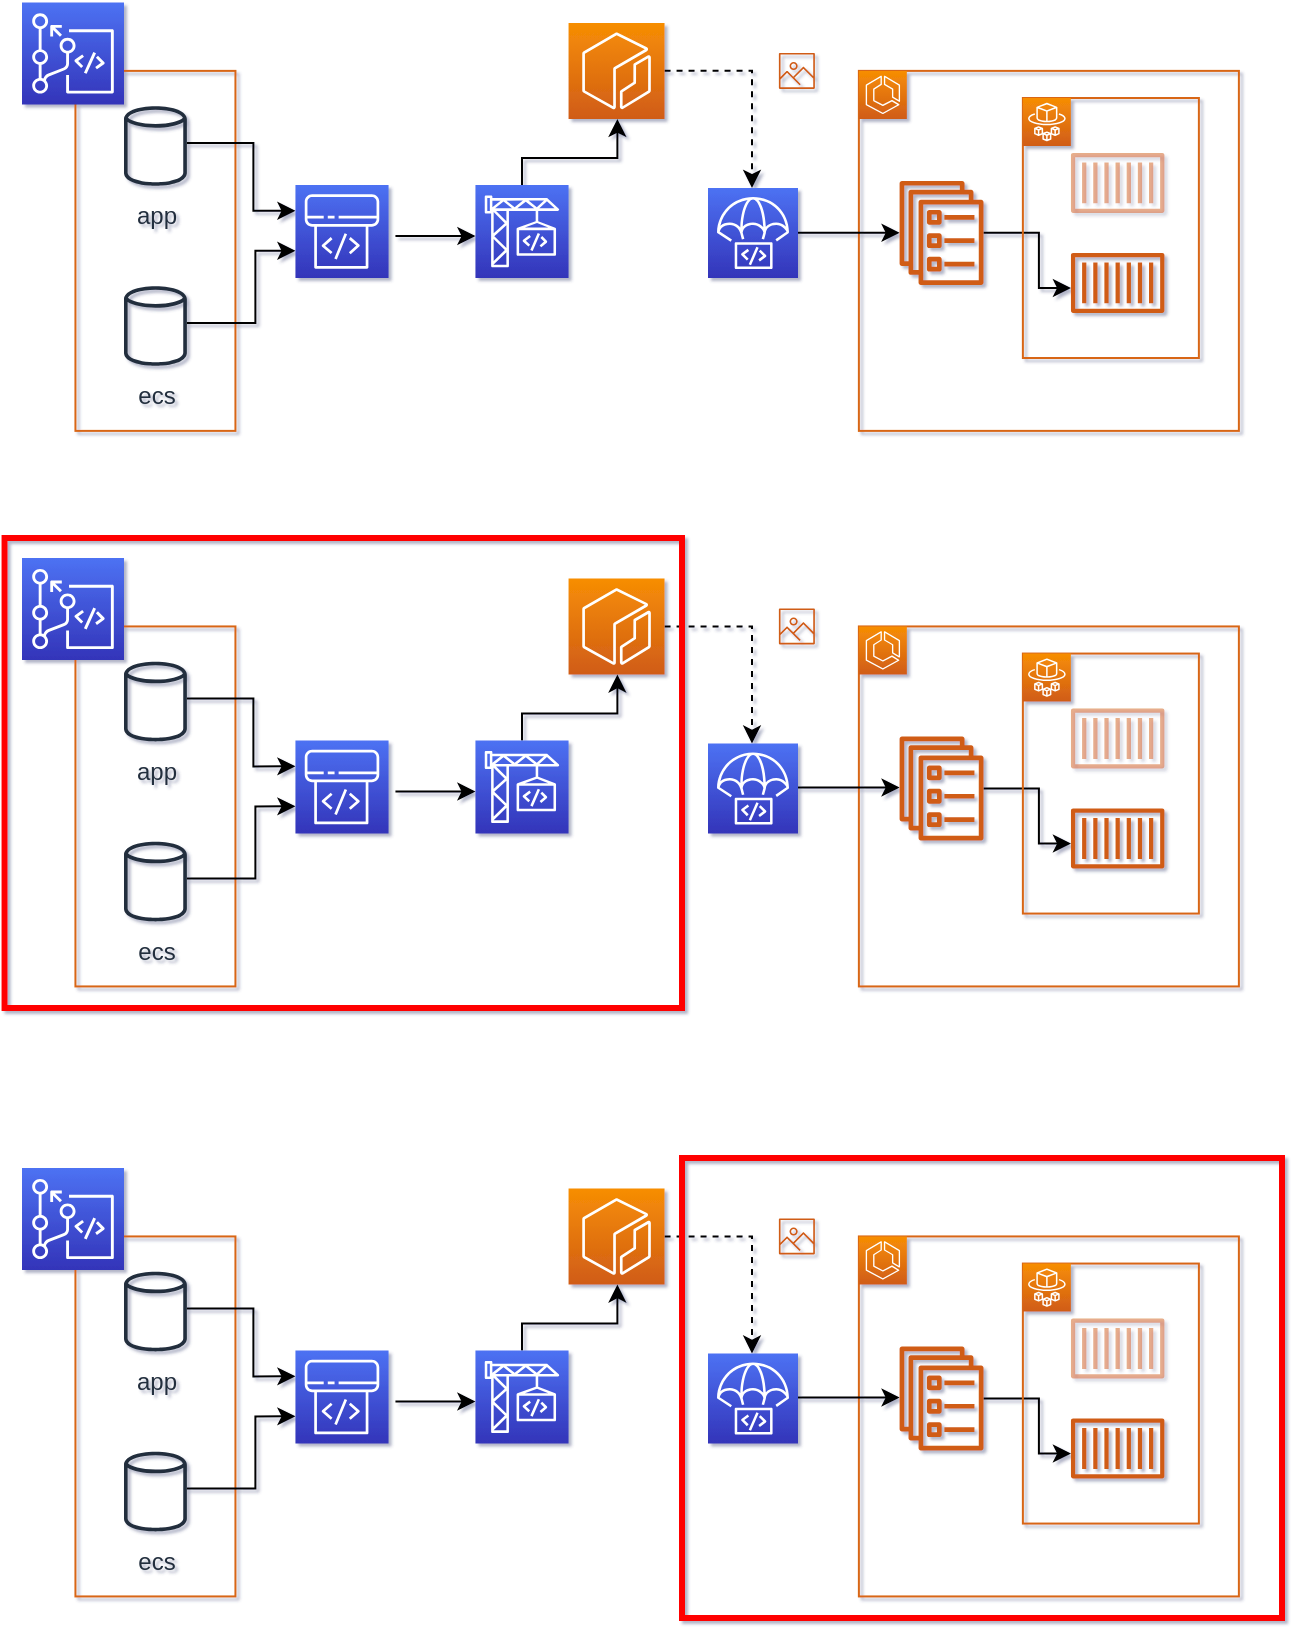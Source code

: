 <mxfile version="13.10.0" type="embed">
    <diagram id="Iqn02m987E_1Y6RsaODK" name="CICD">
        <mxGraphModel dx="1027" dy="483" grid="1" gridSize="10" guides="1" tooltips="1" connect="1" arrows="1" fold="1" page="1" pageScale="1" pageWidth="827" pageHeight="1169" background="none" math="0" shadow="1">
            <root>
                <mxCell id="TXsu97STiCOG9BQ06nFb-0"/>
                <mxCell id="TXsu97STiCOG9BQ06nFb-1" parent="TXsu97STiCOG9BQ06nFb-0"/>
                <mxCell id="jmu_tiYD6_GEUumzkb44-0" value="" style="rounded=0;whiteSpace=wrap;html=1;strokeColor=#D86613;fillColor=none;" parent="TXsu97STiCOG9BQ06nFb-1" vertex="1">
                    <mxGeometry x="488.44" y="116.44" width="190" height="180" as="geometry"/>
                </mxCell>
                <mxCell id="jmu_tiYD6_GEUumzkb44-1" value="" style="outlineConnect=0;fontColor=#232F3E;gradientColor=#F78E04;gradientDirection=north;fillColor=#D05C17;strokeColor=#ffffff;dashed=0;verticalLabelPosition=bottom;verticalAlign=top;align=center;html=1;fontSize=12;fontStyle=0;aspect=fixed;shape=mxgraph.aws4.resourceIcon;resIcon=mxgraph.aws4.ecs;" parent="TXsu97STiCOG9BQ06nFb-1" vertex="1">
                    <mxGeometry x="488.44" y="116.44" width="24" height="24" as="geometry"/>
                </mxCell>
                <mxCell id="euKfv0HWNEc7ueXWT4n4-0" value="" style="rounded=0;whiteSpace=wrap;html=1;strokeColor=#D86613;fillColor=none;" parent="TXsu97STiCOG9BQ06nFb-1" vertex="1">
                    <mxGeometry x="96.72" y="116.44" width="80" height="180" as="geometry"/>
                </mxCell>
                <mxCell id="euKfv0HWNEc7ueXWT4n4-4" style="edgeStyle=orthogonalEdgeStyle;rounded=0;orthogonalLoop=1;jettySize=auto;html=1;startArrow=none;startFill=0;endArrow=classic;endFill=1;dashed=1;" parent="TXsu97STiCOG9BQ06nFb-1" source="mHzoulwclUu3AxQmjZOi-1" target="4" edge="1">
                    <mxGeometry relative="1" as="geometry">
                        <Array as="points">
                            <mxPoint x="435" y="116"/>
                        </Array>
                        <mxPoint x="413" y="116.379" as="sourcePoint"/>
                    </mxGeometry>
                </mxCell>
                <mxCell id="mHzoulwclUu3AxQmjZOi-1" value="" style="outlineConnect=0;fontColor=#232F3E;gradientColor=#F78E04;gradientDirection=north;fillColor=#D05C17;strokeColor=#ffffff;dashed=0;verticalLabelPosition=bottom;verticalAlign=top;align=center;html=1;fontSize=12;fontStyle=0;aspect=fixed;shape=mxgraph.aws4.resourceIcon;resIcon=mxgraph.aws4.ecr;" parent="TXsu97STiCOG9BQ06nFb-1" vertex="1">
                    <mxGeometry x="343.28" y="92.44" width="48" height="48" as="geometry"/>
                </mxCell>
                <mxCell id="CHHyB4FnQIO_N6Z5i6d3-7" style="edgeStyle=orthogonalEdgeStyle;rounded=0;orthogonalLoop=1;jettySize=auto;html=1;endArrow=classic;endFill=1;" parent="TXsu97STiCOG9BQ06nFb-1" source="OyFzKP3GuWBrdCjnjOIb-18" edge="1">
                    <mxGeometry relative="1" as="geometry">
                        <Array as="points">
                            <mxPoint x="186.72" y="242.44"/>
                            <mxPoint x="186.72" y="206.44"/>
                        </Array>
                        <mxPoint x="206.72" y="206.4" as="targetPoint"/>
                    </mxGeometry>
                </mxCell>
                <mxCell id="OyFzKP3GuWBrdCjnjOIb-18" value="ecs" style="outlineConnect=0;fontColor=#232F3E;gradientColor=none;fillColor=#232F3E;strokeColor=none;dashed=0;verticalLabelPosition=bottom;verticalAlign=top;align=center;html=1;fontSize=12;fontStyle=0;aspect=fixed;pointerEvents=1;shape=mxgraph.aws4.generic_database;" parent="TXsu97STiCOG9BQ06nFb-1" vertex="1">
                    <mxGeometry x="121" y="223.22" width="31.44" height="41.56" as="geometry"/>
                </mxCell>
                <mxCell id="CHHyB4FnQIO_N6Z5i6d3-6" style="edgeStyle=orthogonalEdgeStyle;rounded=0;orthogonalLoop=1;jettySize=auto;html=1;endArrow=classic;endFill=1;" parent="TXsu97STiCOG9BQ06nFb-1" source="OyFzKP3GuWBrdCjnjOIb-19" edge="1">
                    <mxGeometry relative="1" as="geometry">
                        <Array as="points">
                            <mxPoint x="185.72" y="152.44"/>
                            <mxPoint x="185.72" y="186.44"/>
                        </Array>
                        <mxPoint x="206.72" y="186.4" as="targetPoint"/>
                    </mxGeometry>
                </mxCell>
                <mxCell id="OyFzKP3GuWBrdCjnjOIb-19" value="app" style="outlineConnect=0;fontColor=#232F3E;gradientColor=none;fillColor=#232F3E;strokeColor=none;dashed=0;verticalLabelPosition=bottom;verticalAlign=top;align=center;html=1;fontSize=12;fontStyle=0;aspect=fixed;pointerEvents=1;shape=mxgraph.aws4.generic_database;" parent="TXsu97STiCOG9BQ06nFb-1" vertex="1">
                    <mxGeometry x="121" y="133.22" width="31.44" height="41.56" as="geometry"/>
                </mxCell>
                <mxCell id="CHHyB4FnQIO_N6Z5i6d3-1" value="" style="outlineConnect=0;fontColor=#232F3E;gradientColor=#4D72F3;gradientDirection=north;fillColor=#3334B9;strokeColor=#ffffff;dashed=0;verticalLabelPosition=bottom;verticalAlign=top;align=center;html=1;fontSize=12;fontStyle=0;aspect=fixed;shape=mxgraph.aws4.resourceIcon;resIcon=mxgraph.aws4.codepipeline;" parent="TXsu97STiCOG9BQ06nFb-1" vertex="1">
                    <mxGeometry x="206.72" y="173.44" width="46.56" height="46.56" as="geometry"/>
                </mxCell>
                <mxCell id="CHHyB4FnQIO_N6Z5i6d3-16" style="edgeStyle=orthogonalEdgeStyle;rounded=0;orthogonalLoop=1;jettySize=auto;html=1;startArrow=none;startFill=0;endArrow=classic;endFill=1;" parent="TXsu97STiCOG9BQ06nFb-1" target="CHHyB4FnQIO_N6Z5i6d3-3" edge="1">
                    <mxGeometry relative="1" as="geometry">
                        <mxPoint x="448.44" y="197" as="sourcePoint"/>
                        <Array as="points">
                            <mxPoint x="448.44" y="196"/>
                            <mxPoint x="448.44" y="197"/>
                        </Array>
                    </mxGeometry>
                </mxCell>
                <mxCell id="_MlhjIp3WgpPEU2tAH4I-1" style="edgeStyle=orthogonalEdgeStyle;rounded=0;orthogonalLoop=1;jettySize=auto;html=1;" parent="TXsu97STiCOG9BQ06nFb-1" source="CHHyB4FnQIO_N6Z5i6d3-3" target="_MlhjIp3WgpPEU2tAH4I-0" edge="1">
                    <mxGeometry relative="1" as="geometry">
                        <Array as="points">
                            <mxPoint x="578.44" y="197"/>
                            <mxPoint x="578.44" y="225"/>
                        </Array>
                    </mxGeometry>
                </mxCell>
                <mxCell id="CHHyB4FnQIO_N6Z5i6d3-3" value="" style="outlineConnect=0;fontColor=#232F3E;gradientColor=none;fillColor=#D05C17;strokeColor=none;dashed=0;verticalLabelPosition=bottom;verticalAlign=top;align=center;html=1;fontSize=12;fontStyle=0;aspect=fixed;pointerEvents=1;shape=mxgraph.aws4.ecs_service;" parent="TXsu97STiCOG9BQ06nFb-1" vertex="1">
                    <mxGeometry x="508.44" y="171.44" width="42.67" height="52" as="geometry"/>
                </mxCell>
                <mxCell id="euKfv0HWNEc7ueXWT4n4-6" value="" style="outlineConnect=0;fontColor=#232F3E;gradientColor=none;fillColor=#D05C17;strokeColor=none;dashed=0;verticalLabelPosition=bottom;verticalAlign=top;align=center;html=1;fontSize=12;fontStyle=0;aspect=fixed;pointerEvents=1;shape=mxgraph.aws4.container_registry_image;" parent="TXsu97STiCOG9BQ06nFb-1" vertex="1">
                    <mxGeometry x="448.44" y="107.44" width="18" height="18" as="geometry"/>
                </mxCell>
                <mxCell id="EoNvsJ9DB7w6ikuhf98V-2" value="" style="rounded=0;whiteSpace=wrap;html=1;strokeColor=#D86613;fillColor=none;" parent="TXsu97STiCOG9BQ06nFb-1" vertex="1">
                    <mxGeometry x="570.44" y="130" width="88" height="130" as="geometry"/>
                </mxCell>
                <mxCell id="EoNvsJ9DB7w6ikuhf98V-1" value="" style="outlineConnect=0;fontColor=#232F3E;gradientColor=#F78E04;gradientDirection=north;fillColor=#D05C17;strokeColor=#ffffff;dashed=0;verticalLabelPosition=bottom;verticalAlign=top;align=center;html=1;fontSize=12;fontStyle=0;aspect=fixed;shape=mxgraph.aws4.resourceIcon;resIcon=mxgraph.aws4.fargate;" parent="TXsu97STiCOG9BQ06nFb-1" vertex="1">
                    <mxGeometry x="570.44" y="130" width="24" height="24" as="geometry"/>
                </mxCell>
                <mxCell id="EoNvsJ9DB7w6ikuhf98V-3" style="edgeStyle=orthogonalEdgeStyle;rounded=0;orthogonalLoop=1;jettySize=auto;html=1;exitX=0.5;exitY=1;exitDx=0;exitDy=0;" parent="TXsu97STiCOG9BQ06nFb-1" source="EoNvsJ9DB7w6ikuhf98V-2" target="EoNvsJ9DB7w6ikuhf98V-2" edge="1">
                    <mxGeometry relative="1" as="geometry"/>
                </mxCell>
                <mxCell id="EoNvsJ9DB7w6ikuhf98V-4" value="" style="outlineConnect=0;fontColor=#232F3E;gradientColor=none;fillColor=#D05C17;strokeColor=none;dashed=0;verticalLabelPosition=bottom;verticalAlign=top;align=center;html=1;fontSize=12;fontStyle=0;aspect=fixed;pointerEvents=1;shape=mxgraph.aws4.container_1;opacity=50;" parent="TXsu97STiCOG9BQ06nFb-1" vertex="1">
                    <mxGeometry x="594.44" y="157.44" width="46.8" height="30" as="geometry"/>
                </mxCell>
                <mxCell id="_MlhjIp3WgpPEU2tAH4I-0" value="" style="outlineConnect=0;fontColor=#232F3E;gradientColor=none;fillColor=#D05C17;strokeColor=none;dashed=0;verticalLabelPosition=bottom;verticalAlign=top;align=center;html=1;fontSize=12;fontStyle=0;aspect=fixed;pointerEvents=1;shape=mxgraph.aws4.container_1;" parent="TXsu97STiCOG9BQ06nFb-1" vertex="1">
                    <mxGeometry x="594.44" y="207.44" width="46.8" height="30" as="geometry"/>
                </mxCell>
                <mxCell id="_MlhjIp3WgpPEU2tAH4I-2" style="edgeStyle=orthogonalEdgeStyle;rounded=0;orthogonalLoop=1;jettySize=auto;html=1;exitX=0.5;exitY=1;exitDx=0;exitDy=0;endArrow=openThin;endFill=0;" parent="TXsu97STiCOG9BQ06nFb-1" source="EoNvsJ9DB7w6ikuhf98V-2" target="EoNvsJ9DB7w6ikuhf98V-2" edge="1">
                    <mxGeometry relative="1" as="geometry"/>
                </mxCell>
                <mxCell id="0" value="" style="outlineConnect=0;fontColor=#232F3E;gradientColor=#4D72F3;gradientDirection=north;fillColor=#3334B9;strokeColor=#ffffff;dashed=0;verticalLabelPosition=bottom;verticalAlign=top;align=center;html=1;fontSize=12;fontStyle=0;aspect=fixed;shape=mxgraph.aws4.resourceIcon;resIcon=mxgraph.aws4.codecommit;" parent="TXsu97STiCOG9BQ06nFb-1" vertex="1">
                    <mxGeometry x="70" y="82.22" width="51" height="51" as="geometry"/>
                </mxCell>
                <mxCell id="3" style="edgeStyle=orthogonalEdgeStyle;rounded=0;orthogonalLoop=1;jettySize=auto;html=1;" parent="TXsu97STiCOG9BQ06nFb-1" source="1" target="mHzoulwclUu3AxQmjZOi-1" edge="1">
                    <mxGeometry relative="1" as="geometry">
                        <mxPoint x="320" y="150" as="targetPoint"/>
                        <Array as="points">
                            <mxPoint x="319.72" y="160"/>
                            <mxPoint x="367.72" y="160"/>
                        </Array>
                    </mxGeometry>
                </mxCell>
                <mxCell id="1" value="" style="outlineConnect=0;fontColor=#232F3E;gradientColor=#4D72F3;gradientDirection=north;fillColor=#3334B9;strokeColor=#ffffff;dashed=0;verticalLabelPosition=bottom;verticalAlign=top;align=center;html=1;fontSize=12;fontStyle=0;aspect=fixed;shape=mxgraph.aws4.resourceIcon;resIcon=mxgraph.aws4.codebuild;" parent="TXsu97STiCOG9BQ06nFb-1" vertex="1">
                    <mxGeometry x="296.72" y="173.44" width="46.56" height="46.56" as="geometry"/>
                </mxCell>
                <mxCell id="2" style="edgeStyle=orthogonalEdgeStyle;rounded=0;orthogonalLoop=1;jettySize=auto;html=1;endArrow=classic;endFill=1;" parent="TXsu97STiCOG9BQ06nFb-1" target="1" edge="1">
                    <mxGeometry relative="1" as="geometry">
                        <Array as="points">
                            <mxPoint x="256.72" y="199"/>
                        </Array>
                        <mxPoint x="256.72" y="199" as="sourcePoint"/>
                        <mxPoint x="291" y="221.46" as="targetPoint"/>
                    </mxGeometry>
                </mxCell>
                <mxCell id="4" value="" style="outlineConnect=0;fontColor=#232F3E;gradientColor=#4D72F3;gradientDirection=north;fillColor=#3334B9;strokeColor=#ffffff;dashed=0;verticalLabelPosition=bottom;verticalAlign=top;align=center;html=1;fontSize=12;fontStyle=0;aspect=fixed;shape=mxgraph.aws4.resourceIcon;resIcon=mxgraph.aws4.codedeploy;" parent="TXsu97STiCOG9BQ06nFb-1" vertex="1">
                    <mxGeometry x="413" y="175" width="45" height="45" as="geometry"/>
                </mxCell>
                <mxCell id="5" value="" style="rounded=0;whiteSpace=wrap;html=1;strokeColor=#D86613;fillColor=none;" parent="TXsu97STiCOG9BQ06nFb-1" vertex="1">
                    <mxGeometry x="488.44" y="394.22" width="190" height="180" as="geometry"/>
                </mxCell>
                <mxCell id="6" value="" style="outlineConnect=0;fontColor=#232F3E;gradientColor=#F78E04;gradientDirection=north;fillColor=#D05C17;strokeColor=#ffffff;dashed=0;verticalLabelPosition=bottom;verticalAlign=top;align=center;html=1;fontSize=12;fontStyle=0;aspect=fixed;shape=mxgraph.aws4.resourceIcon;resIcon=mxgraph.aws4.ecs;" parent="TXsu97STiCOG9BQ06nFb-1" vertex="1">
                    <mxGeometry x="488.44" y="394.22" width="24" height="24" as="geometry"/>
                </mxCell>
                <mxCell id="7" value="" style="rounded=0;whiteSpace=wrap;html=1;strokeColor=#D86613;fillColor=none;" parent="TXsu97STiCOG9BQ06nFb-1" vertex="1">
                    <mxGeometry x="96.72" y="394.22" width="80" height="180" as="geometry"/>
                </mxCell>
                <mxCell id="8" style="edgeStyle=orthogonalEdgeStyle;rounded=0;orthogonalLoop=1;jettySize=auto;html=1;startArrow=none;startFill=0;endArrow=classic;endFill=1;dashed=1;" parent="TXsu97STiCOG9BQ06nFb-1" source="9" target="29" edge="1">
                    <mxGeometry relative="1" as="geometry">
                        <Array as="points">
                            <mxPoint x="435" y="393.78"/>
                        </Array>
                        <mxPoint x="413" y="394.159" as="sourcePoint"/>
                    </mxGeometry>
                </mxCell>
                <mxCell id="9" value="" style="outlineConnect=0;fontColor=#232F3E;gradientColor=#F78E04;gradientDirection=north;fillColor=#D05C17;strokeColor=#ffffff;dashed=0;verticalLabelPosition=bottom;verticalAlign=top;align=center;html=1;fontSize=12;fontStyle=0;aspect=fixed;shape=mxgraph.aws4.resourceIcon;resIcon=mxgraph.aws4.ecr;" parent="TXsu97STiCOG9BQ06nFb-1" vertex="1">
                    <mxGeometry x="343.28" y="370.22" width="48" height="48" as="geometry"/>
                </mxCell>
                <mxCell id="10" style="edgeStyle=orthogonalEdgeStyle;rounded=0;orthogonalLoop=1;jettySize=auto;html=1;endArrow=classic;endFill=1;" parent="TXsu97STiCOG9BQ06nFb-1" source="11" edge="1">
                    <mxGeometry relative="1" as="geometry">
                        <Array as="points">
                            <mxPoint x="186.72" y="520.22"/>
                            <mxPoint x="186.72" y="484.22"/>
                        </Array>
                        <mxPoint x="206.72" y="484.18" as="targetPoint"/>
                    </mxGeometry>
                </mxCell>
                <mxCell id="11" value="ecs" style="outlineConnect=0;fontColor=#232F3E;gradientColor=none;fillColor=#232F3E;strokeColor=none;dashed=0;verticalLabelPosition=bottom;verticalAlign=top;align=center;html=1;fontSize=12;fontStyle=0;aspect=fixed;pointerEvents=1;shape=mxgraph.aws4.generic_database;" parent="TXsu97STiCOG9BQ06nFb-1" vertex="1">
                    <mxGeometry x="121" y="501.0" width="31.44" height="41.56" as="geometry"/>
                </mxCell>
                <mxCell id="12" style="edgeStyle=orthogonalEdgeStyle;rounded=0;orthogonalLoop=1;jettySize=auto;html=1;endArrow=classic;endFill=1;" parent="TXsu97STiCOG9BQ06nFb-1" source="13" edge="1">
                    <mxGeometry relative="1" as="geometry">
                        <Array as="points">
                            <mxPoint x="185.72" y="430.22"/>
                            <mxPoint x="185.72" y="464.22"/>
                        </Array>
                        <mxPoint x="206.72" y="464.18" as="targetPoint"/>
                    </mxGeometry>
                </mxCell>
                <mxCell id="13" value="app" style="outlineConnect=0;fontColor=#232F3E;gradientColor=none;fillColor=#232F3E;strokeColor=none;dashed=0;verticalLabelPosition=bottom;verticalAlign=top;align=center;html=1;fontSize=12;fontStyle=0;aspect=fixed;pointerEvents=1;shape=mxgraph.aws4.generic_database;" parent="TXsu97STiCOG9BQ06nFb-1" vertex="1">
                    <mxGeometry x="121" y="411" width="31.44" height="41.56" as="geometry"/>
                </mxCell>
                <mxCell id="14" value="" style="outlineConnect=0;fontColor=#232F3E;gradientColor=#4D72F3;gradientDirection=north;fillColor=#3334B9;strokeColor=#ffffff;dashed=0;verticalLabelPosition=bottom;verticalAlign=top;align=center;html=1;fontSize=12;fontStyle=0;aspect=fixed;shape=mxgraph.aws4.resourceIcon;resIcon=mxgraph.aws4.codepipeline;" parent="TXsu97STiCOG9BQ06nFb-1" vertex="1">
                    <mxGeometry x="206.72" y="451.22" width="46.56" height="46.56" as="geometry"/>
                </mxCell>
                <mxCell id="15" style="edgeStyle=orthogonalEdgeStyle;rounded=0;orthogonalLoop=1;jettySize=auto;html=1;startArrow=none;startFill=0;endArrow=classic;endFill=1;" parent="TXsu97STiCOG9BQ06nFb-1" target="17" edge="1">
                    <mxGeometry relative="1" as="geometry">
                        <mxPoint x="448.44" y="474.78" as="sourcePoint"/>
                        <Array as="points">
                            <mxPoint x="448.44" y="473.78"/>
                            <mxPoint x="448.44" y="474.78"/>
                        </Array>
                    </mxGeometry>
                </mxCell>
                <mxCell id="16" style="edgeStyle=orthogonalEdgeStyle;rounded=0;orthogonalLoop=1;jettySize=auto;html=1;" parent="TXsu97STiCOG9BQ06nFb-1" source="17" target="23" edge="1">
                    <mxGeometry relative="1" as="geometry">
                        <Array as="points">
                            <mxPoint x="578.44" y="474.78"/>
                            <mxPoint x="578.44" y="502.78"/>
                        </Array>
                    </mxGeometry>
                </mxCell>
                <mxCell id="17" value="" style="outlineConnect=0;fontColor=#232F3E;gradientColor=none;fillColor=#D05C17;strokeColor=none;dashed=0;verticalLabelPosition=bottom;verticalAlign=top;align=center;html=1;fontSize=12;fontStyle=0;aspect=fixed;pointerEvents=1;shape=mxgraph.aws4.ecs_service;" parent="TXsu97STiCOG9BQ06nFb-1" vertex="1">
                    <mxGeometry x="508.44" y="449.22" width="42.67" height="52" as="geometry"/>
                </mxCell>
                <mxCell id="18" value="" style="outlineConnect=0;fontColor=#232F3E;gradientColor=none;fillColor=#D05C17;strokeColor=none;dashed=0;verticalLabelPosition=bottom;verticalAlign=top;align=center;html=1;fontSize=12;fontStyle=0;aspect=fixed;pointerEvents=1;shape=mxgraph.aws4.container_registry_image;" parent="TXsu97STiCOG9BQ06nFb-1" vertex="1">
                    <mxGeometry x="448.44" y="385.22" width="18" height="18" as="geometry"/>
                </mxCell>
                <mxCell id="19" value="" style="rounded=0;whiteSpace=wrap;html=1;strokeColor=#D86613;fillColor=none;" parent="TXsu97STiCOG9BQ06nFb-1" vertex="1">
                    <mxGeometry x="570.44" y="407.78" width="88" height="130" as="geometry"/>
                </mxCell>
                <mxCell id="20" value="" style="outlineConnect=0;fontColor=#232F3E;gradientColor=#F78E04;gradientDirection=north;fillColor=#D05C17;strokeColor=#ffffff;dashed=0;verticalLabelPosition=bottom;verticalAlign=top;align=center;html=1;fontSize=12;fontStyle=0;aspect=fixed;shape=mxgraph.aws4.resourceIcon;resIcon=mxgraph.aws4.fargate;" parent="TXsu97STiCOG9BQ06nFb-1" vertex="1">
                    <mxGeometry x="570.44" y="407.78" width="24" height="24" as="geometry"/>
                </mxCell>
                <mxCell id="21" style="edgeStyle=orthogonalEdgeStyle;rounded=0;orthogonalLoop=1;jettySize=auto;html=1;exitX=0.5;exitY=1;exitDx=0;exitDy=0;" parent="TXsu97STiCOG9BQ06nFb-1" source="19" target="19" edge="1">
                    <mxGeometry relative="1" as="geometry"/>
                </mxCell>
                <mxCell id="22" value="" style="outlineConnect=0;fontColor=#232F3E;gradientColor=none;fillColor=#D05C17;strokeColor=none;dashed=0;verticalLabelPosition=bottom;verticalAlign=top;align=center;html=1;fontSize=12;fontStyle=0;aspect=fixed;pointerEvents=1;shape=mxgraph.aws4.container_1;opacity=50;" parent="TXsu97STiCOG9BQ06nFb-1" vertex="1">
                    <mxGeometry x="594.44" y="435.22" width="46.8" height="30" as="geometry"/>
                </mxCell>
                <mxCell id="23" value="" style="outlineConnect=0;fontColor=#232F3E;gradientColor=none;fillColor=#D05C17;strokeColor=none;dashed=0;verticalLabelPosition=bottom;verticalAlign=top;align=center;html=1;fontSize=12;fontStyle=0;aspect=fixed;pointerEvents=1;shape=mxgraph.aws4.container_1;" parent="TXsu97STiCOG9BQ06nFb-1" vertex="1">
                    <mxGeometry x="594.44" y="485.22" width="46.8" height="30" as="geometry"/>
                </mxCell>
                <mxCell id="24" style="edgeStyle=orthogonalEdgeStyle;rounded=0;orthogonalLoop=1;jettySize=auto;html=1;exitX=0.5;exitY=1;exitDx=0;exitDy=0;endArrow=openThin;endFill=0;" parent="TXsu97STiCOG9BQ06nFb-1" source="19" target="19" edge="1">
                    <mxGeometry relative="1" as="geometry"/>
                </mxCell>
                <mxCell id="25" value="" style="outlineConnect=0;fontColor=#232F3E;gradientColor=#4D72F3;gradientDirection=north;fillColor=#3334B9;strokeColor=#ffffff;dashed=0;verticalLabelPosition=bottom;verticalAlign=top;align=center;html=1;fontSize=12;fontStyle=0;aspect=fixed;shape=mxgraph.aws4.resourceIcon;resIcon=mxgraph.aws4.codecommit;" parent="TXsu97STiCOG9BQ06nFb-1" vertex="1">
                    <mxGeometry x="70" y="360" width="51" height="51" as="geometry"/>
                </mxCell>
                <mxCell id="26" style="edgeStyle=orthogonalEdgeStyle;rounded=0;orthogonalLoop=1;jettySize=auto;html=1;" parent="TXsu97STiCOG9BQ06nFb-1" source="27" target="9" edge="1">
                    <mxGeometry relative="1" as="geometry">
                        <mxPoint x="320" y="427.78" as="targetPoint"/>
                        <Array as="points">
                            <mxPoint x="319.72" y="437.78"/>
                            <mxPoint x="367.72" y="437.78"/>
                        </Array>
                    </mxGeometry>
                </mxCell>
                <mxCell id="27" value="" style="outlineConnect=0;fontColor=#232F3E;gradientColor=#4D72F3;gradientDirection=north;fillColor=#3334B9;strokeColor=#ffffff;dashed=0;verticalLabelPosition=bottom;verticalAlign=top;align=center;html=1;fontSize=12;fontStyle=0;aspect=fixed;shape=mxgraph.aws4.resourceIcon;resIcon=mxgraph.aws4.codebuild;" parent="TXsu97STiCOG9BQ06nFb-1" vertex="1">
                    <mxGeometry x="296.72" y="451.22" width="46.56" height="46.56" as="geometry"/>
                </mxCell>
                <mxCell id="28" style="edgeStyle=orthogonalEdgeStyle;rounded=0;orthogonalLoop=1;jettySize=auto;html=1;endArrow=classic;endFill=1;" parent="TXsu97STiCOG9BQ06nFb-1" target="27" edge="1">
                    <mxGeometry relative="1" as="geometry">
                        <Array as="points">
                            <mxPoint x="256.72" y="476.78"/>
                        </Array>
                        <mxPoint x="256.72" y="476.78" as="sourcePoint"/>
                        <mxPoint x="291" y="499.24" as="targetPoint"/>
                    </mxGeometry>
                </mxCell>
                <mxCell id="29" value="" style="outlineConnect=0;fontColor=#232F3E;gradientColor=#4D72F3;gradientDirection=north;fillColor=#3334B9;strokeColor=#ffffff;dashed=0;verticalLabelPosition=bottom;verticalAlign=top;align=center;html=1;fontSize=12;fontStyle=0;aspect=fixed;shape=mxgraph.aws4.resourceIcon;resIcon=mxgraph.aws4.codedeploy;" parent="TXsu97STiCOG9BQ06nFb-1" vertex="1">
                    <mxGeometry x="413" y="452.78" width="45" height="45" as="geometry"/>
                </mxCell>
                <mxCell id="30" value="" style="rounded=0;whiteSpace=wrap;html=1;fillColor=none;strokeWidth=3;strokeColor=#FF0000;" parent="TXsu97STiCOG9BQ06nFb-1" vertex="1">
                    <mxGeometry x="61.28" y="350" width="338.72" height="235" as="geometry"/>
                </mxCell>
                <mxCell id="31" value="" style="rounded=0;whiteSpace=wrap;html=1;strokeColor=#D86613;fillColor=none;" parent="TXsu97STiCOG9BQ06nFb-1" vertex="1">
                    <mxGeometry x="488.44" y="699.22" width="190" height="180" as="geometry"/>
                </mxCell>
                <mxCell id="32" value="" style="outlineConnect=0;fontColor=#232F3E;gradientColor=#F78E04;gradientDirection=north;fillColor=#D05C17;strokeColor=#ffffff;dashed=0;verticalLabelPosition=bottom;verticalAlign=top;align=center;html=1;fontSize=12;fontStyle=0;aspect=fixed;shape=mxgraph.aws4.resourceIcon;resIcon=mxgraph.aws4.ecs;" parent="TXsu97STiCOG9BQ06nFb-1" vertex="1">
                    <mxGeometry x="488.44" y="699.22" width="24" height="24" as="geometry"/>
                </mxCell>
                <mxCell id="33" value="" style="rounded=0;whiteSpace=wrap;html=1;strokeColor=#D86613;fillColor=none;" parent="TXsu97STiCOG9BQ06nFb-1" vertex="1">
                    <mxGeometry x="96.72" y="699.22" width="80" height="180" as="geometry"/>
                </mxCell>
                <mxCell id="34" style="edgeStyle=orthogonalEdgeStyle;rounded=0;orthogonalLoop=1;jettySize=auto;html=1;startArrow=none;startFill=0;endArrow=classic;endFill=1;dashed=1;" parent="TXsu97STiCOG9BQ06nFb-1" source="35" target="55" edge="1">
                    <mxGeometry relative="1" as="geometry">
                        <Array as="points">
                            <mxPoint x="435" y="698.78"/>
                        </Array>
                        <mxPoint x="413" y="699.159" as="sourcePoint"/>
                    </mxGeometry>
                </mxCell>
                <mxCell id="35" value="" style="outlineConnect=0;fontColor=#232F3E;gradientColor=#F78E04;gradientDirection=north;fillColor=#D05C17;strokeColor=#ffffff;dashed=0;verticalLabelPosition=bottom;verticalAlign=top;align=center;html=1;fontSize=12;fontStyle=0;aspect=fixed;shape=mxgraph.aws4.resourceIcon;resIcon=mxgraph.aws4.ecr;" parent="TXsu97STiCOG9BQ06nFb-1" vertex="1">
                    <mxGeometry x="343.28" y="675.22" width="48" height="48" as="geometry"/>
                </mxCell>
                <mxCell id="36" style="edgeStyle=orthogonalEdgeStyle;rounded=0;orthogonalLoop=1;jettySize=auto;html=1;endArrow=classic;endFill=1;" parent="TXsu97STiCOG9BQ06nFb-1" source="37" edge="1">
                    <mxGeometry relative="1" as="geometry">
                        <Array as="points">
                            <mxPoint x="186.72" y="825.22"/>
                            <mxPoint x="186.72" y="789.22"/>
                        </Array>
                        <mxPoint x="206.72" y="789.18" as="targetPoint"/>
                    </mxGeometry>
                </mxCell>
                <mxCell id="37" value="ecs" style="outlineConnect=0;fontColor=#232F3E;gradientColor=none;fillColor=#232F3E;strokeColor=none;dashed=0;verticalLabelPosition=bottom;verticalAlign=top;align=center;html=1;fontSize=12;fontStyle=0;aspect=fixed;pointerEvents=1;shape=mxgraph.aws4.generic_database;" parent="TXsu97STiCOG9BQ06nFb-1" vertex="1">
                    <mxGeometry x="121" y="806.0" width="31.44" height="41.56" as="geometry"/>
                </mxCell>
                <mxCell id="38" style="edgeStyle=orthogonalEdgeStyle;rounded=0;orthogonalLoop=1;jettySize=auto;html=1;endArrow=classic;endFill=1;" parent="TXsu97STiCOG9BQ06nFb-1" source="39" edge="1">
                    <mxGeometry relative="1" as="geometry">
                        <Array as="points">
                            <mxPoint x="185.72" y="735.22"/>
                            <mxPoint x="185.72" y="769.22"/>
                        </Array>
                        <mxPoint x="206.72" y="769.18" as="targetPoint"/>
                    </mxGeometry>
                </mxCell>
                <mxCell id="39" value="app" style="outlineConnect=0;fontColor=#232F3E;gradientColor=none;fillColor=#232F3E;strokeColor=none;dashed=0;verticalLabelPosition=bottom;verticalAlign=top;align=center;html=1;fontSize=12;fontStyle=0;aspect=fixed;pointerEvents=1;shape=mxgraph.aws4.generic_database;" parent="TXsu97STiCOG9BQ06nFb-1" vertex="1">
                    <mxGeometry x="121" y="716" width="31.44" height="41.56" as="geometry"/>
                </mxCell>
                <mxCell id="40" value="" style="outlineConnect=0;fontColor=#232F3E;gradientColor=#4D72F3;gradientDirection=north;fillColor=#3334B9;strokeColor=#ffffff;dashed=0;verticalLabelPosition=bottom;verticalAlign=top;align=center;html=1;fontSize=12;fontStyle=0;aspect=fixed;shape=mxgraph.aws4.resourceIcon;resIcon=mxgraph.aws4.codepipeline;" parent="TXsu97STiCOG9BQ06nFb-1" vertex="1">
                    <mxGeometry x="206.72" y="756.22" width="46.56" height="46.56" as="geometry"/>
                </mxCell>
                <mxCell id="41" style="edgeStyle=orthogonalEdgeStyle;rounded=0;orthogonalLoop=1;jettySize=auto;html=1;startArrow=none;startFill=0;endArrow=classic;endFill=1;" parent="TXsu97STiCOG9BQ06nFb-1" target="43" edge="1">
                    <mxGeometry relative="1" as="geometry">
                        <mxPoint x="448.44" y="779.78" as="sourcePoint"/>
                        <Array as="points">
                            <mxPoint x="448.44" y="778.78"/>
                            <mxPoint x="448.44" y="779.78"/>
                        </Array>
                    </mxGeometry>
                </mxCell>
                <mxCell id="42" style="edgeStyle=orthogonalEdgeStyle;rounded=0;orthogonalLoop=1;jettySize=auto;html=1;" parent="TXsu97STiCOG9BQ06nFb-1" source="43" target="49" edge="1">
                    <mxGeometry relative="1" as="geometry">
                        <Array as="points">
                            <mxPoint x="578.44" y="779.78"/>
                            <mxPoint x="578.44" y="807.78"/>
                        </Array>
                    </mxGeometry>
                </mxCell>
                <mxCell id="43" value="" style="outlineConnect=0;fontColor=#232F3E;gradientColor=none;fillColor=#D05C17;strokeColor=none;dashed=0;verticalLabelPosition=bottom;verticalAlign=top;align=center;html=1;fontSize=12;fontStyle=0;aspect=fixed;pointerEvents=1;shape=mxgraph.aws4.ecs_service;" parent="TXsu97STiCOG9BQ06nFb-1" vertex="1">
                    <mxGeometry x="508.44" y="754.22" width="42.67" height="52" as="geometry"/>
                </mxCell>
                <mxCell id="44" value="" style="outlineConnect=0;fontColor=#232F3E;gradientColor=none;fillColor=#D05C17;strokeColor=none;dashed=0;verticalLabelPosition=bottom;verticalAlign=top;align=center;html=1;fontSize=12;fontStyle=0;aspect=fixed;pointerEvents=1;shape=mxgraph.aws4.container_registry_image;" parent="TXsu97STiCOG9BQ06nFb-1" vertex="1">
                    <mxGeometry x="448.44" y="690.22" width="18" height="18" as="geometry"/>
                </mxCell>
                <mxCell id="45" value="" style="rounded=0;whiteSpace=wrap;html=1;strokeColor=#D86613;fillColor=none;" parent="TXsu97STiCOG9BQ06nFb-1" vertex="1">
                    <mxGeometry x="570.44" y="712.78" width="88" height="130" as="geometry"/>
                </mxCell>
                <mxCell id="46" value="" style="outlineConnect=0;fontColor=#232F3E;gradientColor=#F78E04;gradientDirection=north;fillColor=#D05C17;strokeColor=#ffffff;dashed=0;verticalLabelPosition=bottom;verticalAlign=top;align=center;html=1;fontSize=12;fontStyle=0;aspect=fixed;shape=mxgraph.aws4.resourceIcon;resIcon=mxgraph.aws4.fargate;" parent="TXsu97STiCOG9BQ06nFb-1" vertex="1">
                    <mxGeometry x="570.44" y="712.78" width="24" height="24" as="geometry"/>
                </mxCell>
                <mxCell id="47" style="edgeStyle=orthogonalEdgeStyle;rounded=0;orthogonalLoop=1;jettySize=auto;html=1;exitX=0.5;exitY=1;exitDx=0;exitDy=0;" parent="TXsu97STiCOG9BQ06nFb-1" source="45" target="45" edge="1">
                    <mxGeometry relative="1" as="geometry"/>
                </mxCell>
                <mxCell id="48" value="" style="outlineConnect=0;fontColor=#232F3E;gradientColor=none;fillColor=#D05C17;strokeColor=none;dashed=0;verticalLabelPosition=bottom;verticalAlign=top;align=center;html=1;fontSize=12;fontStyle=0;aspect=fixed;pointerEvents=1;shape=mxgraph.aws4.container_1;opacity=50;" parent="TXsu97STiCOG9BQ06nFb-1" vertex="1">
                    <mxGeometry x="594.44" y="740.22" width="46.8" height="30" as="geometry"/>
                </mxCell>
                <mxCell id="49" value="" style="outlineConnect=0;fontColor=#232F3E;gradientColor=none;fillColor=#D05C17;strokeColor=none;dashed=0;verticalLabelPosition=bottom;verticalAlign=top;align=center;html=1;fontSize=12;fontStyle=0;aspect=fixed;pointerEvents=1;shape=mxgraph.aws4.container_1;" parent="TXsu97STiCOG9BQ06nFb-1" vertex="1">
                    <mxGeometry x="594.44" y="790.22" width="46.8" height="30" as="geometry"/>
                </mxCell>
                <mxCell id="50" style="edgeStyle=orthogonalEdgeStyle;rounded=0;orthogonalLoop=1;jettySize=auto;html=1;exitX=0.5;exitY=1;exitDx=0;exitDy=0;endArrow=openThin;endFill=0;" parent="TXsu97STiCOG9BQ06nFb-1" source="45" target="45" edge="1">
                    <mxGeometry relative="1" as="geometry"/>
                </mxCell>
                <mxCell id="51" value="" style="outlineConnect=0;fontColor=#232F3E;gradientColor=#4D72F3;gradientDirection=north;fillColor=#3334B9;strokeColor=#ffffff;dashed=0;verticalLabelPosition=bottom;verticalAlign=top;align=center;html=1;fontSize=12;fontStyle=0;aspect=fixed;shape=mxgraph.aws4.resourceIcon;resIcon=mxgraph.aws4.codecommit;" parent="TXsu97STiCOG9BQ06nFb-1" vertex="1">
                    <mxGeometry x="70" y="665" width="51" height="51" as="geometry"/>
                </mxCell>
                <mxCell id="52" style="edgeStyle=orthogonalEdgeStyle;rounded=0;orthogonalLoop=1;jettySize=auto;html=1;" parent="TXsu97STiCOG9BQ06nFb-1" source="53" target="35" edge="1">
                    <mxGeometry relative="1" as="geometry">
                        <mxPoint x="320" y="732.78" as="targetPoint"/>
                        <Array as="points">
                            <mxPoint x="319.72" y="742.78"/>
                            <mxPoint x="367.72" y="742.78"/>
                        </Array>
                    </mxGeometry>
                </mxCell>
                <mxCell id="53" value="" style="outlineConnect=0;fontColor=#232F3E;gradientColor=#4D72F3;gradientDirection=north;fillColor=#3334B9;strokeColor=#ffffff;dashed=0;verticalLabelPosition=bottom;verticalAlign=top;align=center;html=1;fontSize=12;fontStyle=0;aspect=fixed;shape=mxgraph.aws4.resourceIcon;resIcon=mxgraph.aws4.codebuild;" parent="TXsu97STiCOG9BQ06nFb-1" vertex="1">
                    <mxGeometry x="296.72" y="756.22" width="46.56" height="46.56" as="geometry"/>
                </mxCell>
                <mxCell id="54" style="edgeStyle=orthogonalEdgeStyle;rounded=0;orthogonalLoop=1;jettySize=auto;html=1;endArrow=classic;endFill=1;" parent="TXsu97STiCOG9BQ06nFb-1" target="53" edge="1">
                    <mxGeometry relative="1" as="geometry">
                        <Array as="points">
                            <mxPoint x="256.72" y="781.78"/>
                        </Array>
                        <mxPoint x="256.72" y="781.78" as="sourcePoint"/>
                        <mxPoint x="291" y="804.24" as="targetPoint"/>
                    </mxGeometry>
                </mxCell>
                <mxCell id="55" value="" style="outlineConnect=0;fontColor=#232F3E;gradientColor=#4D72F3;gradientDirection=north;fillColor=#3334B9;strokeColor=#ffffff;dashed=0;verticalLabelPosition=bottom;verticalAlign=top;align=center;html=1;fontSize=12;fontStyle=0;aspect=fixed;shape=mxgraph.aws4.resourceIcon;resIcon=mxgraph.aws4.codedeploy;" parent="TXsu97STiCOG9BQ06nFb-1" vertex="1">
                    <mxGeometry x="413" y="757.78" width="45" height="45" as="geometry"/>
                </mxCell>
                <mxCell id="56" value="" style="rounded=0;whiteSpace=wrap;html=1;fillColor=none;strokeWidth=3;strokeColor=#FF0000;" parent="TXsu97STiCOG9BQ06nFb-1" vertex="1">
                    <mxGeometry x="400" y="660" width="300" height="230" as="geometry"/>
                </mxCell>
            </root>
        </mxGraphModel>
    </diagram>
</mxfile>